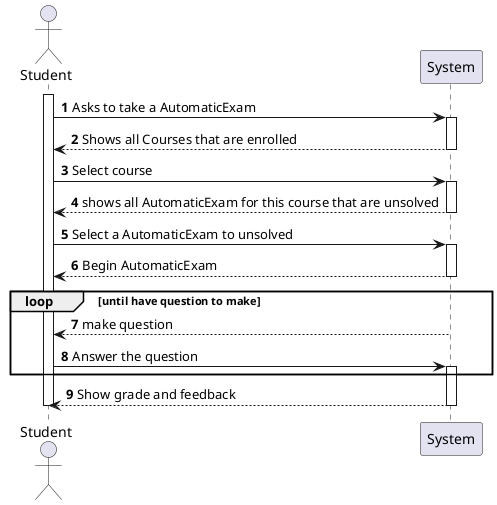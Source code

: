 @startuml
autonumber

autoactivate on

actor Student
activate Student


Student -> System: Asks to take a AutomaticExam
System --> Student: Shows all Courses that are enrolled
Student -> System: Select course
System --> Student: shows all AutomaticExam for this course that are unsolved
Student -> System: Select a AutomaticExam to unsolved
System --> Student: Begin AutomaticExam
loop until have question to make
System --> Student: make question
Student -> System: Answer the question
end
System --> Student: Show grade and feedback

deactivate Student

@enduml